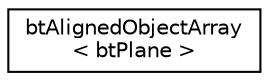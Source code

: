 digraph "Graphical Class Hierarchy"
{
  edge [fontname="Helvetica",fontsize="10",labelfontname="Helvetica",labelfontsize="10"];
  node [fontname="Helvetica",fontsize="10",shape=record];
  rankdir="LR";
  Node1 [label="btAlignedObjectArray\l\< btPlane \>",height=0.2,width=0.4,color="black", fillcolor="white", style="filled",URL="$classbt_aligned_object_array.html"];
}
